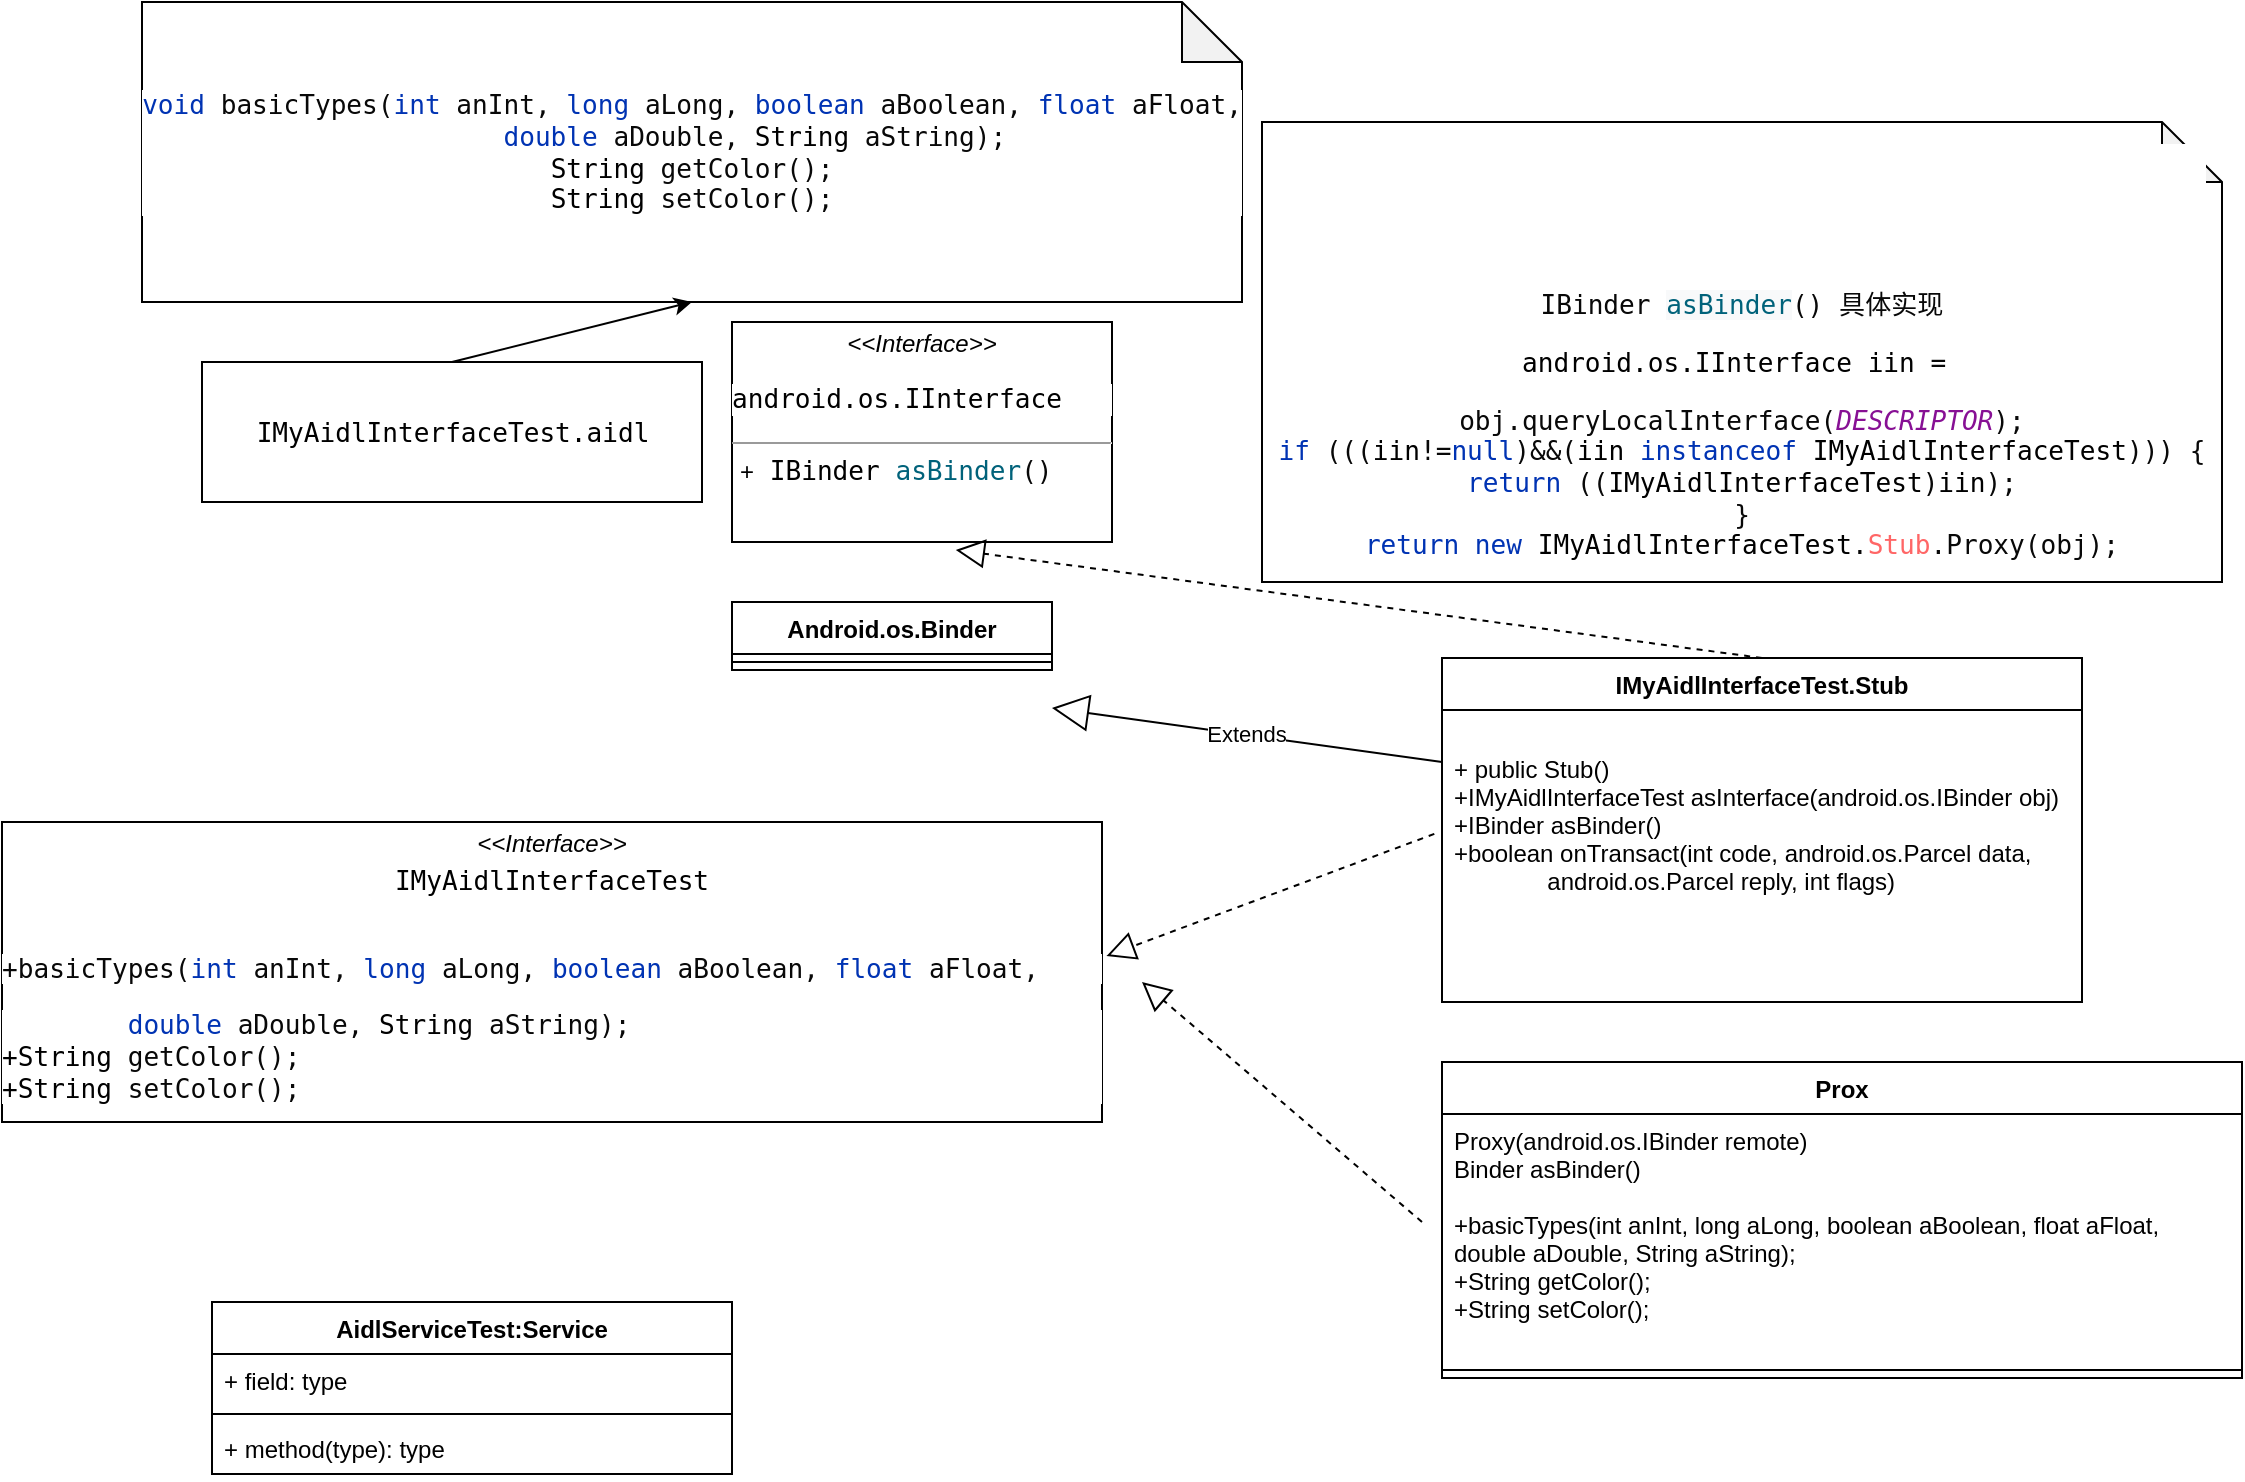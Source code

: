 <mxfile version="14.7.6" type="github">
  <diagram name="Page-1" id="9f46799a-70d6-7492-0946-bef42562c5a5">
    <mxGraphModel dx="2046" dy="546" grid="1" gridSize="10" guides="1" tooltips="1" connect="1" arrows="1" fold="1" page="1" pageScale="1" pageWidth="1100" pageHeight="850" background="none" math="0" shadow="0">
      <root>
        <mxCell id="0" />
        <mxCell id="1" parent="0" />
        <mxCell id="mu3DDxImhB741A2iOI9a-24" value="&lt;pre style=&quot;background-color: #ffffff ; color: #080808 ; font-family: &amp;#34;jetbrains mono&amp;#34; , monospace ; font-size: 9.8pt&quot;&gt;&lt;span style=&quot;color: #000000&quot;&gt;IMyAidlInterfaceTest.aidl&lt;/span&gt;&lt;/pre&gt;" style="html=1;" vertex="1" parent="1">
          <mxGeometry x="80" y="180" width="250" height="70" as="geometry" />
        </mxCell>
        <mxCell id="mu3DDxImhB741A2iOI9a-26" value="&lt;pre style=&quot;background-color: #ffffff ; color: #080808 ; font-family: &amp;quot;jetbrains mono&amp;quot; , monospace ; font-size: 9.8pt&quot;&gt;&lt;span style=&quot;color: #0033b3&quot;&gt;void &lt;/span&gt;basicTypes(&lt;span style=&quot;color: #0033b3&quot;&gt;int &lt;/span&gt;anInt, &lt;span style=&quot;color: #0033b3&quot;&gt;long &lt;/span&gt;aLong, &lt;span style=&quot;color: #0033b3&quot;&gt;boolean &lt;/span&gt;aBoolean, &lt;span style=&quot;color: #0033b3&quot;&gt;float &lt;/span&gt;aFloat,&lt;br&gt;        &lt;span style=&quot;color: #0033b3&quot;&gt;double &lt;/span&gt;aDouble, &lt;span style=&quot;color: #000000&quot;&gt;String &lt;/span&gt;aString);&lt;br&gt;&lt;span style=&quot;color: #000000&quot;&gt;String &lt;/span&gt;getColor();&lt;br&gt;&lt;span style=&quot;color: #000000&quot;&gt;String &lt;/span&gt;setColor();&lt;/pre&gt;" style="shape=note;whiteSpace=wrap;html=1;backgroundOutline=1;darkOpacity=0.05;" vertex="1" parent="1">
          <mxGeometry x="50" width="550" height="150" as="geometry" />
        </mxCell>
        <mxCell id="mu3DDxImhB741A2iOI9a-27" value="" style="endArrow=classic;html=1;entryX=0.5;entryY=1;entryDx=0;entryDy=0;entryPerimeter=0;exitX=0.5;exitY=0;exitDx=0;exitDy=0;" edge="1" parent="1" source="mu3DDxImhB741A2iOI9a-24" target="mu3DDxImhB741A2iOI9a-26">
          <mxGeometry width="50" height="50" relative="1" as="geometry">
            <mxPoint x="280" y="330" as="sourcePoint" />
            <mxPoint x="330" y="280" as="targetPoint" />
            <Array as="points" />
          </mxGeometry>
        </mxCell>
        <mxCell id="mu3DDxImhB741A2iOI9a-28" value="AidlServiceTest:Service" style="swimlane;fontStyle=1;align=center;verticalAlign=top;childLayout=stackLayout;horizontal=1;startSize=26;horizontalStack=0;resizeParent=1;resizeParentMax=0;resizeLast=0;collapsible=1;marginBottom=0;" vertex="1" parent="1">
          <mxGeometry x="85" y="650" width="260" height="86" as="geometry" />
        </mxCell>
        <mxCell id="mu3DDxImhB741A2iOI9a-29" value="+ field: type" style="text;strokeColor=none;fillColor=none;align=left;verticalAlign=top;spacingLeft=4;spacingRight=4;overflow=hidden;rotatable=0;points=[[0,0.5],[1,0.5]];portConstraint=eastwest;" vertex="1" parent="mu3DDxImhB741A2iOI9a-28">
          <mxGeometry y="26" width="260" height="26" as="geometry" />
        </mxCell>
        <mxCell id="mu3DDxImhB741A2iOI9a-30" value="" style="line;strokeWidth=1;fillColor=none;align=left;verticalAlign=middle;spacingTop=-1;spacingLeft=3;spacingRight=3;rotatable=0;labelPosition=right;points=[];portConstraint=eastwest;" vertex="1" parent="mu3DDxImhB741A2iOI9a-28">
          <mxGeometry y="52" width="260" height="8" as="geometry" />
        </mxCell>
        <mxCell id="mu3DDxImhB741A2iOI9a-31" value="+ method(type): type" style="text;strokeColor=none;fillColor=none;align=left;verticalAlign=top;spacingLeft=4;spacingRight=4;overflow=hidden;rotatable=0;points=[[0,0.5],[1,0.5]];portConstraint=eastwest;" vertex="1" parent="mu3DDxImhB741A2iOI9a-28">
          <mxGeometry y="60" width="260" height="26" as="geometry" />
        </mxCell>
        <mxCell id="mu3DDxImhB741A2iOI9a-40" value="&lt;p style=&quot;margin: 0px ; margin-top: 4px ; text-align: center&quot;&gt;&lt;i&gt;&amp;lt;&amp;lt;Interface&amp;gt;&amp;gt;&lt;/i&gt;&lt;br&gt;&lt;/p&gt;&lt;p style=&quot;margin: 0px ; margin-top: 4px ; text-align: center&quot;&gt;&lt;span style=&quot;font-family: &amp;#34;jetbrains mono&amp;#34; , monospace ; font-size: 13.067px ; text-align: left ; background-color: rgb(255 , 255 , 255)&quot;&gt;IMyAidlInterfaceTest&lt;/span&gt;&lt;br&gt;&lt;/p&gt;&lt;p style=&quot;margin: 0px ; margin-left: 4px&quot;&gt;&lt;br&gt;&lt;/p&gt;&lt;pre style=&quot;background-color: rgb(255 , 255 , 255) ; color: rgb(8 , 8 , 8) ; font-family: &amp;#34;jetbrains mono&amp;#34; , monospace ; font-size: 9.8pt&quot;&gt;+basicTypes(&lt;span style=&quot;font-size: 9.8pt ; color: rgb(0 , 51 , 179)&quot;&gt;int &lt;/span&gt;&lt;span style=&quot;font-size: 9.8pt&quot;&gt;anInt, &lt;/span&gt;&lt;span style=&quot;font-size: 9.8pt ; color: rgb(0 , 51 , 179)&quot;&gt;long &lt;/span&gt;&lt;span style=&quot;font-size: 9.8pt&quot;&gt;aLong, &lt;/span&gt;&lt;span style=&quot;font-size: 9.8pt ; color: rgb(0 , 51 , 179)&quot;&gt;boolean &lt;/span&gt;&lt;span style=&quot;font-size: 9.8pt&quot;&gt;aBoolean, &lt;/span&gt;&lt;span style=&quot;font-size: 9.8pt ; color: rgb(0 , 51 , 179)&quot;&gt;float &lt;/span&gt;&lt;span style=&quot;font-size: 9.8pt&quot;&gt;aFloat,&lt;/span&gt;&lt;/pre&gt;&lt;pre style=&quot;background-color: rgb(255 , 255 , 255) ; color: rgb(8 , 8 , 8) ; font-family: &amp;#34;jetbrains mono&amp;#34; , monospace ; font-size: 9.8pt&quot;&gt;        &lt;span style=&quot;color: rgb(0 , 51 , 179)&quot;&gt;double &lt;/span&gt;aDouble, &lt;span style=&quot;color: rgb(0 , 0 , 0)&quot;&gt;String &lt;/span&gt;aString);&lt;br&gt;&lt;span style=&quot;color: rgb(0 , 0 , 0)&quot;&gt;+String &lt;/span&gt;getColor();&lt;br&gt;&lt;span style=&quot;color: rgb(0 , 0 , 0)&quot;&gt;+String &lt;/span&gt;setColor();  &lt;/pre&gt;&lt;pre style=&quot;background-color: rgb(255 , 255 , 255) ; color: rgb(8 , 8 , 8) ; font-family: &amp;#34;jetbrains mono&amp;#34; , monospace ; font-size: 9.8pt&quot;&gt;&lt;br&gt;&lt;/pre&gt;" style="verticalAlign=top;align=left;overflow=fill;fontSize=12;fontFamily=Helvetica;html=1;" vertex="1" parent="1">
          <mxGeometry x="-20" y="410" width="550" height="150" as="geometry" />
        </mxCell>
        <mxCell id="mu3DDxImhB741A2iOI9a-42" value="&lt;p style=&quot;margin: 0px ; margin-top: 4px ; text-align: center&quot;&gt;&lt;i&gt;&amp;lt;&amp;lt;Interface&amp;gt;&amp;gt;&lt;/i&gt;&lt;br&gt;&lt;/p&gt;&lt;pre style=&quot;background-color: #ffffff ; color: #080808 ; font-family: &amp;#34;jetbrains mono&amp;#34; , monospace ; font-size: 9.8pt&quot;&gt;&lt;span style=&quot;color: #000000&quot;&gt;android.os.IInterface&lt;/span&gt;&lt;/pre&gt;&lt;hr size=&quot;1&quot;&gt;&lt;p style=&quot;margin: 0px ; margin-left: 4px&quot;&gt;+&lt;span style=&quot;font-family: &amp;#34;jetbrains mono&amp;#34; , monospace ; font-size: 9.8pt ; color: rgb(0 , 51 , 179)&quot;&gt;&amp;nbsp;&lt;/span&gt;&lt;span style=&quot;font-family: &amp;#34;jetbrains mono&amp;#34; , monospace ; font-size: 9.8pt&quot;&gt;IBinder &lt;/span&gt;&lt;span style=&quot;font-family: &amp;#34;jetbrains mono&amp;#34; , monospace ; font-size: 9.8pt ; color: rgb(0 , 98 , 122)&quot;&gt;asBinder&lt;/span&gt;&lt;span style=&quot;background-color: rgb(255 , 255 , 255) ; color: rgb(8 , 8 , 8) ; font-family: &amp;#34;jetbrains mono&amp;#34; , monospace ; font-size: 9.8pt&quot;&gt;()&lt;/span&gt;&lt;/p&gt;" style="verticalAlign=top;align=left;overflow=fill;fontSize=12;fontFamily=Helvetica;html=1;" vertex="1" parent="1">
          <mxGeometry x="345" y="160" width="190" height="110" as="geometry" />
        </mxCell>
        <mxCell id="mu3DDxImhB741A2iOI9a-46" value="&lt;pre style=&quot;background-color: rgb(255 , 255 , 255) ; font-family: &amp;#34;jetbrains mono&amp;#34; , monospace ; font-size: 9.8pt&quot;&gt;&lt;pre style=&quot;color: rgb(8 , 8 , 8) ; font-family: &amp;#34;jetbrains mono&amp;#34; , monospace ; font-size: 9.8pt&quot;&gt;&lt;br&gt;&lt;span style=&quot;color: #000000&quot;&gt; &lt;/span&gt;&lt;/pre&gt;&lt;pre style=&quot;color: rgb(8 , 8 , 8) ; font-family: &amp;#34;jetbrains mono&amp;#34; , monospace ; font-size: 9.8pt&quot;&gt;&lt;span style=&quot;color: #000000&quot;&gt;&lt;br&gt;&lt;/span&gt;&lt;/pre&gt;&lt;pre style=&quot;color: rgb(8 , 8 , 8) ; font-family: &amp;#34;jetbrains mono&amp;#34; , monospace ; font-size: 9.8pt&quot;&gt;IBinder&amp;nbsp;&lt;span style=&quot;font-size: 9.8pt ; text-align: left ; background-color: rgb(248 , 249 , 250) ; color: rgb(0 , 98 , 122)&quot;&gt;asBinder&lt;/span&gt;&lt;span style=&quot;font-size: 9.8pt ; text-align: left&quot;&gt;() 具体实现&lt;/span&gt;&lt;/pre&gt;&lt;pre style=&quot;color: rgb(8 , 8 , 8) ; font-family: &amp;#34;jetbrains mono&amp;#34; , monospace ; font-size: 9.8pt&quot;&gt;&lt;span style=&quot;color: #000000&quot;&gt;android.os.IInterface iin &lt;/span&gt;= &lt;/pre&gt;&lt;pre style=&quot;font-family: &amp;#34;jetbrains mono&amp;#34; , monospace ; font-size: 9.8pt&quot;&gt;&lt;font color=&quot;#080808&quot;&gt;obj.queryLocalInterface(&lt;/font&gt;&lt;span style=&quot;color: rgb(135 , 16 , 148) ; font-style: italic&quot;&gt;DESCRIPTOR&lt;/span&gt;&lt;font color=&quot;#080808&quot;&gt;);&lt;br&gt;&lt;/font&gt;&lt;span style=&quot;color: rgb(0 , 51 , 179)&quot;&gt;if &lt;/span&gt;&lt;font color=&quot;#080808&quot;&gt;(((&lt;/font&gt;&lt;span style=&quot;color: rgb(0 , 0 , 0)&quot;&gt;iin&lt;/span&gt;&lt;font color=&quot;#080808&quot;&gt;!=&lt;/font&gt;&lt;span style=&quot;color: rgb(0 , 51 , 179)&quot;&gt;null&lt;/span&gt;&lt;font color=&quot;#080808&quot;&gt;)&amp;amp;&amp;amp;(&lt;/font&gt;&lt;span style=&quot;color: rgb(0 , 0 , 0)&quot;&gt;iin &lt;/span&gt;&lt;span style=&quot;color: rgb(0 , 51 , 179)&quot;&gt;instanceof &lt;/span&gt;&lt;span style=&quot;color: rgb(0 , 0 , 0)&quot;&gt;IMyAidlInterfaceTest&lt;/span&gt;&lt;font color=&quot;#080808&quot;&gt;))) {&lt;br&gt;&lt;/font&gt;&lt;span style=&quot;color: rgb(0 , 51 , 179)&quot;&gt;return &lt;/span&gt;&lt;font color=&quot;#080808&quot;&gt;((&lt;/font&gt;&lt;span style=&quot;color: rgb(0 , 0 , 0)&quot;&gt;IMyAidlInterfaceTest&lt;/span&gt;&lt;font color=&quot;#080808&quot;&gt;)&lt;/font&gt;&lt;span style=&quot;color: rgb(0 , 0 , 0)&quot;&gt;iin&lt;/span&gt;&lt;font color=&quot;#080808&quot;&gt;);&lt;br&gt;}&lt;br&gt;&lt;/font&gt;&lt;span style=&quot;color: rgb(0 , 51 , 179)&quot;&gt;return new &lt;/span&gt;&lt;span style=&quot;color: rgb(0 , 0 , 0)&quot;&gt;IMyAidlInterfaceTest&lt;/span&gt;&lt;font color=&quot;#080808&quot;&gt;.&lt;/font&gt;&lt;font color=&quot;#ff6666&quot;&gt;Stub&lt;/font&gt;&lt;font color=&quot;#080808&quot;&gt;.Proxy(obj);&lt;/font&gt;&lt;/pre&gt;&lt;/pre&gt;" style="shape=note;whiteSpace=wrap;html=1;backgroundOutline=1;darkOpacity=0.05;" vertex="1" parent="1">
          <mxGeometry x="610" y="60" width="480" height="230" as="geometry" />
        </mxCell>
        <mxCell id="mu3DDxImhB741A2iOI9a-49" value="IMyAidlInterfaceTest.Stub" style="swimlane;fontStyle=1;align=center;verticalAlign=top;childLayout=stackLayout;horizontal=1;startSize=26;horizontalStack=0;resizeParent=1;resizeParentMax=0;resizeLast=0;collapsible=1;marginBottom=0;" vertex="1" parent="1">
          <mxGeometry x="700" y="328" width="320" height="172" as="geometry" />
        </mxCell>
        <mxCell id="mu3DDxImhB741A2iOI9a-54" value="Android.os.Binder" style="swimlane;fontStyle=1;align=center;verticalAlign=top;childLayout=stackLayout;horizontal=1;startSize=26;horizontalStack=0;resizeParent=1;resizeParentMax=0;resizeLast=0;collapsible=1;marginBottom=0;" vertex="1" parent="1">
          <mxGeometry x="345" y="300" width="160" height="34" as="geometry" />
        </mxCell>
        <mxCell id="mu3DDxImhB741A2iOI9a-56" value="" style="line;strokeWidth=1;fillColor=none;align=left;verticalAlign=middle;spacingTop=-1;spacingLeft=3;spacingRight=3;rotatable=0;labelPosition=right;points=[];portConstraint=eastwest;" vertex="1" parent="mu3DDxImhB741A2iOI9a-54">
          <mxGeometry y="26" width="160" height="8" as="geometry" />
        </mxCell>
        <mxCell id="mu3DDxImhB741A2iOI9a-58" value="Extends" style="endArrow=block;endSize=16;endFill=0;html=1;entryX=1;entryY=1.038;entryDx=0;entryDy=0;entryPerimeter=0;" edge="1" parent="1">
          <mxGeometry width="160" relative="1" as="geometry">
            <mxPoint x="700" y="380" as="sourcePoint" />
            <mxPoint x="505" y="352.988" as="targetPoint" />
          </mxGeometry>
        </mxCell>
        <mxCell id="mu3DDxImhB741A2iOI9a-59" value="" style="endArrow=block;dashed=1;endFill=0;endSize=12;html=1;exitX=0.5;exitY=0;exitDx=0;exitDy=0;entryX=0.589;entryY=1.036;entryDx=0;entryDy=0;entryPerimeter=0;" edge="1" parent="1" source="mu3DDxImhB741A2iOI9a-49" target="mu3DDxImhB741A2iOI9a-42">
          <mxGeometry width="160" relative="1" as="geometry">
            <mxPoint x="340" y="280" as="sourcePoint" />
            <mxPoint x="500" y="280" as="targetPoint" />
            <Array as="points" />
          </mxGeometry>
        </mxCell>
        <mxCell id="mu3DDxImhB741A2iOI9a-50" value="+ public Stub()&#xa;+IMyAidlInterfaceTest asInterface(android.os.IBinder obj) &#xa;+IBinder asBinder()&#xa;+boolean onTransact(int code, android.os.Parcel data,&#xa;              android.os.Parcel reply, int flags)" style="text;strokeColor=none;fillColor=none;align=left;verticalAlign=top;spacingLeft=4;spacingRight=4;overflow=hidden;rotatable=0;points=[[0,0.5],[1,0.5]];portConstraint=eastwest;" vertex="1" parent="1">
          <mxGeometry x="700" y="370" width="320" height="120" as="geometry" />
        </mxCell>
        <mxCell id="mu3DDxImhB741A2iOI9a-63" value="Prox" style="swimlane;fontStyle=1;align=center;verticalAlign=top;childLayout=stackLayout;horizontal=1;startSize=26;horizontalStack=0;resizeParent=1;resizeParentMax=0;resizeLast=0;collapsible=1;marginBottom=0;" vertex="1" parent="1">
          <mxGeometry x="700" y="530" width="400" height="158" as="geometry" />
        </mxCell>
        <mxCell id="mu3DDxImhB741A2iOI9a-66" value="Proxy(android.os.IBinder remote)&#xa;Binder asBinder()&#xa;&#xa;+basicTypes(int anInt, long aLong, boolean aBoolean, float aFloat,&#xa;        double aDouble, String aString);&#xa;+String getColor();&#xa;+String setColor();  " style="text;strokeColor=none;fillColor=none;align=left;verticalAlign=top;spacingLeft=4;spacingRight=4;overflow=hidden;rotatable=0;points=[[0,0.5],[1,0.5]];portConstraint=eastwest;" vertex="1" parent="mu3DDxImhB741A2iOI9a-63">
          <mxGeometry y="26" width="400" height="124" as="geometry" />
        </mxCell>
        <mxCell id="mu3DDxImhB741A2iOI9a-65" value="" style="line;strokeWidth=1;fillColor=none;align=left;verticalAlign=middle;spacingTop=-1;spacingLeft=3;spacingRight=3;rotatable=0;labelPosition=right;points=[];portConstraint=eastwest;" vertex="1" parent="mu3DDxImhB741A2iOI9a-63">
          <mxGeometry y="150" width="400" height="8" as="geometry" />
        </mxCell>
        <mxCell id="mu3DDxImhB741A2iOI9a-67" value="" style="endArrow=block;dashed=1;endFill=0;endSize=12;html=1;entryX=1.004;entryY=0.447;entryDx=0;entryDy=0;entryPerimeter=0;exitX=-0.012;exitY=0.383;exitDx=0;exitDy=0;exitPerimeter=0;" edge="1" parent="1" source="mu3DDxImhB741A2iOI9a-50" target="mu3DDxImhB741A2iOI9a-40">
          <mxGeometry width="160" relative="1" as="geometry">
            <mxPoint x="690" y="420" as="sourcePoint" />
            <mxPoint x="850" y="420" as="targetPoint" />
          </mxGeometry>
        </mxCell>
        <mxCell id="mu3DDxImhB741A2iOI9a-68" value="" style="endArrow=block;dashed=1;endFill=0;endSize=12;html=1;" edge="1" parent="1">
          <mxGeometry width="160" relative="1" as="geometry">
            <mxPoint x="690" y="610" as="sourcePoint" />
            <mxPoint x="550" y="490" as="targetPoint" />
          </mxGeometry>
        </mxCell>
      </root>
    </mxGraphModel>
  </diagram>
</mxfile>
